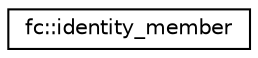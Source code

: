 digraph "Graphical Class Hierarchy"
{
  edge [fontname="Helvetica",fontsize="10",labelfontname="Helvetica",labelfontsize="10"];
  node [fontname="Helvetica",fontsize="10",shape=record];
  rankdir="LR";
  Node0 [label="fc::identity_member",height=0.2,width=0.4,color="black", fillcolor="white", style="filled",URL="$structfc_1_1identity__member.html"];
}
